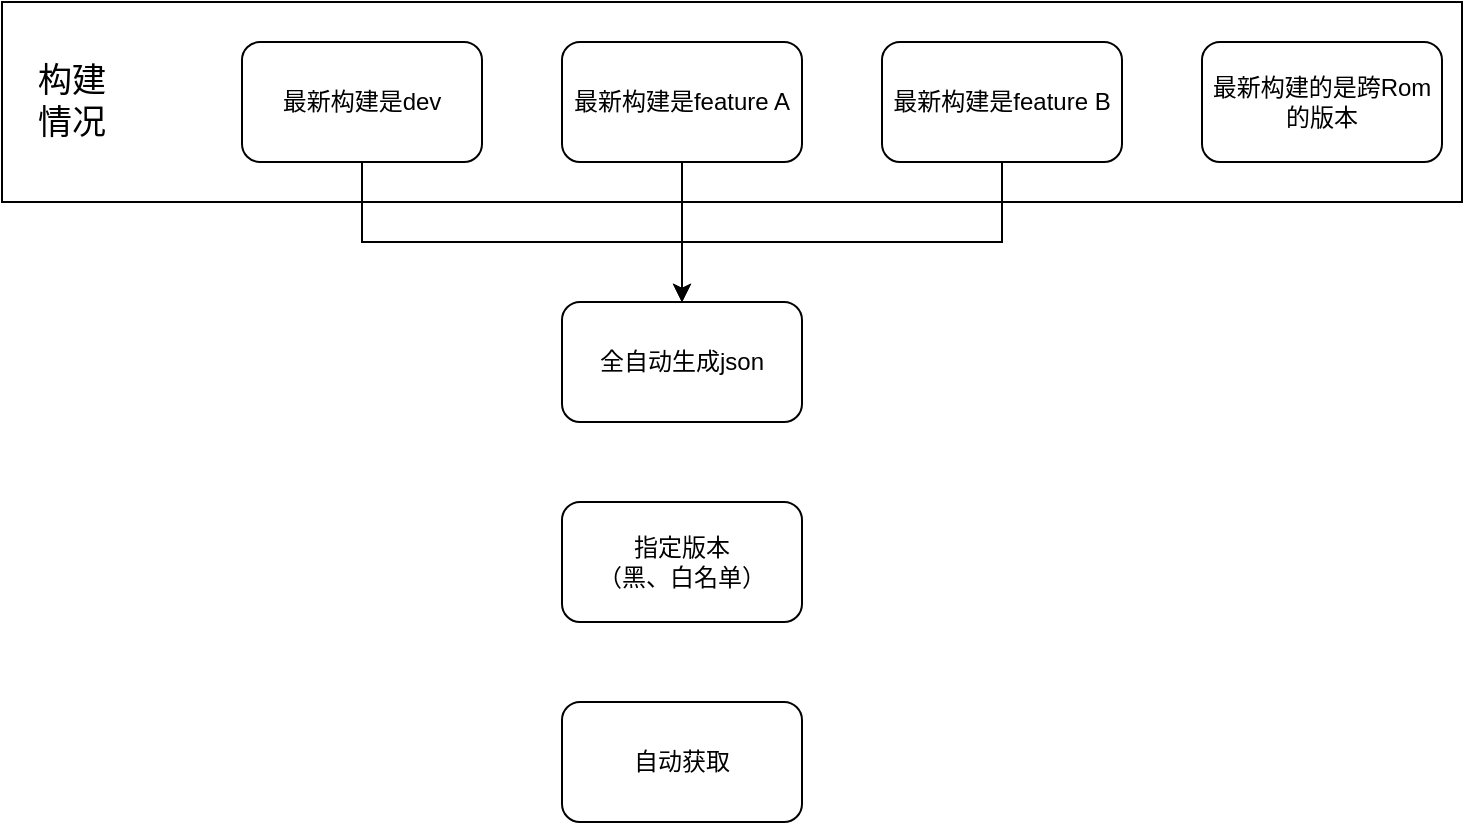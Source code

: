 <mxfile version="12.4.3" type="github" pages="1">
  <diagram id="FAg1cW05P3NnOw4gdnMJ" name="Page-1">
    <mxGraphModel dx="909" dy="507" grid="1" gridSize="10" guides="1" tooltips="1" connect="1" arrows="1" fold="1" page="1" pageScale="1" pageWidth="827" pageHeight="1169" math="0" shadow="0">
      <root>
        <mxCell id="0"/>
        <mxCell id="1" parent="0"/>
        <mxCell id="vgUbjpSqmQ3m78ZxgBPh-3" value="" style="rounded=0;whiteSpace=wrap;html=1;" vertex="1" parent="1">
          <mxGeometry x="30" y="160" width="730" height="100" as="geometry"/>
        </mxCell>
        <mxCell id="vgUbjpSqmQ3m78ZxgBPh-6" value="" style="edgeStyle=orthogonalEdgeStyle;rounded=0;orthogonalLoop=1;jettySize=auto;html=1;entryX=0.5;entryY=0;entryDx=0;entryDy=0;exitX=0.5;exitY=1;exitDx=0;exitDy=0;" edge="1" parent="1" source="HkO8PeexPBnHm8WG3Wcb-1" target="vgUbjpSqmQ3m78ZxgBPh-4">
          <mxGeometry relative="1" as="geometry">
            <Array as="points">
              <mxPoint x="210" y="280"/>
              <mxPoint x="370" y="280"/>
            </Array>
          </mxGeometry>
        </mxCell>
        <mxCell id="HkO8PeexPBnHm8WG3Wcb-1" value="最新构建是dev" style="rounded=1;whiteSpace=wrap;html=1;" parent="1" vertex="1">
          <mxGeometry x="150" y="180" width="120" height="60" as="geometry"/>
        </mxCell>
        <mxCell id="vgUbjpSqmQ3m78ZxgBPh-7" value="" style="edgeStyle=orthogonalEdgeStyle;rounded=0;orthogonalLoop=1;jettySize=auto;html=1;" edge="1" parent="1" source="vgUbjpSqmQ3m78ZxgBPh-1" target="vgUbjpSqmQ3m78ZxgBPh-4">
          <mxGeometry relative="1" as="geometry"/>
        </mxCell>
        <mxCell id="vgUbjpSqmQ3m78ZxgBPh-1" value="最新构建是feature A" style="rounded=1;whiteSpace=wrap;html=1;" vertex="1" parent="1">
          <mxGeometry x="310" y="180" width="120" height="60" as="geometry"/>
        </mxCell>
        <mxCell id="vgUbjpSqmQ3m78ZxgBPh-9" value="" style="edgeStyle=orthogonalEdgeStyle;rounded=0;orthogonalLoop=1;jettySize=auto;html=1;exitX=0.5;exitY=1;exitDx=0;exitDy=0;entryX=0.5;entryY=0;entryDx=0;entryDy=0;" edge="1" parent="1" source="vgUbjpSqmQ3m78ZxgBPh-2" target="vgUbjpSqmQ3m78ZxgBPh-4">
          <mxGeometry relative="1" as="geometry">
            <mxPoint x="370" y="300" as="targetPoint"/>
            <Array as="points">
              <mxPoint x="530" y="280"/>
              <mxPoint x="370" y="280"/>
            </Array>
          </mxGeometry>
        </mxCell>
        <mxCell id="vgUbjpSqmQ3m78ZxgBPh-2" value="最新构建是feature B" style="rounded=1;whiteSpace=wrap;html=1;" vertex="1" parent="1">
          <mxGeometry x="470" y="180" width="120" height="60" as="geometry"/>
        </mxCell>
        <mxCell id="vgUbjpSqmQ3m78ZxgBPh-4" value="全自动生成json" style="rounded=1;whiteSpace=wrap;html=1;" vertex="1" parent="1">
          <mxGeometry x="310" y="310" width="120" height="60" as="geometry"/>
        </mxCell>
        <mxCell id="vgUbjpSqmQ3m78ZxgBPh-5" value="指定版本&lt;br&gt;（黑、白名单）" style="rounded=1;whiteSpace=wrap;html=1;" vertex="1" parent="1">
          <mxGeometry x="310" y="410" width="120" height="60" as="geometry"/>
        </mxCell>
        <mxCell id="vgUbjpSqmQ3m78ZxgBPh-13" value="构建情况" style="text;html=1;strokeColor=none;fillColor=none;align=center;verticalAlign=middle;whiteSpace=wrap;rounded=0;fontSize=17;" vertex="1" parent="1">
          <mxGeometry x="40" y="195" width="50" height="30" as="geometry"/>
        </mxCell>
        <mxCell id="vgUbjpSqmQ3m78ZxgBPh-16" value="自动获取" style="rounded=1;whiteSpace=wrap;html=1;" vertex="1" parent="1">
          <mxGeometry x="310" y="510" width="120" height="60" as="geometry"/>
        </mxCell>
        <mxCell id="vgUbjpSqmQ3m78ZxgBPh-17" value="最新构建的是跨Rom的版本" style="rounded=1;whiteSpace=wrap;html=1;" vertex="1" parent="1">
          <mxGeometry x="630" y="180" width="120" height="60" as="geometry"/>
        </mxCell>
      </root>
    </mxGraphModel>
  </diagram>
</mxfile>
